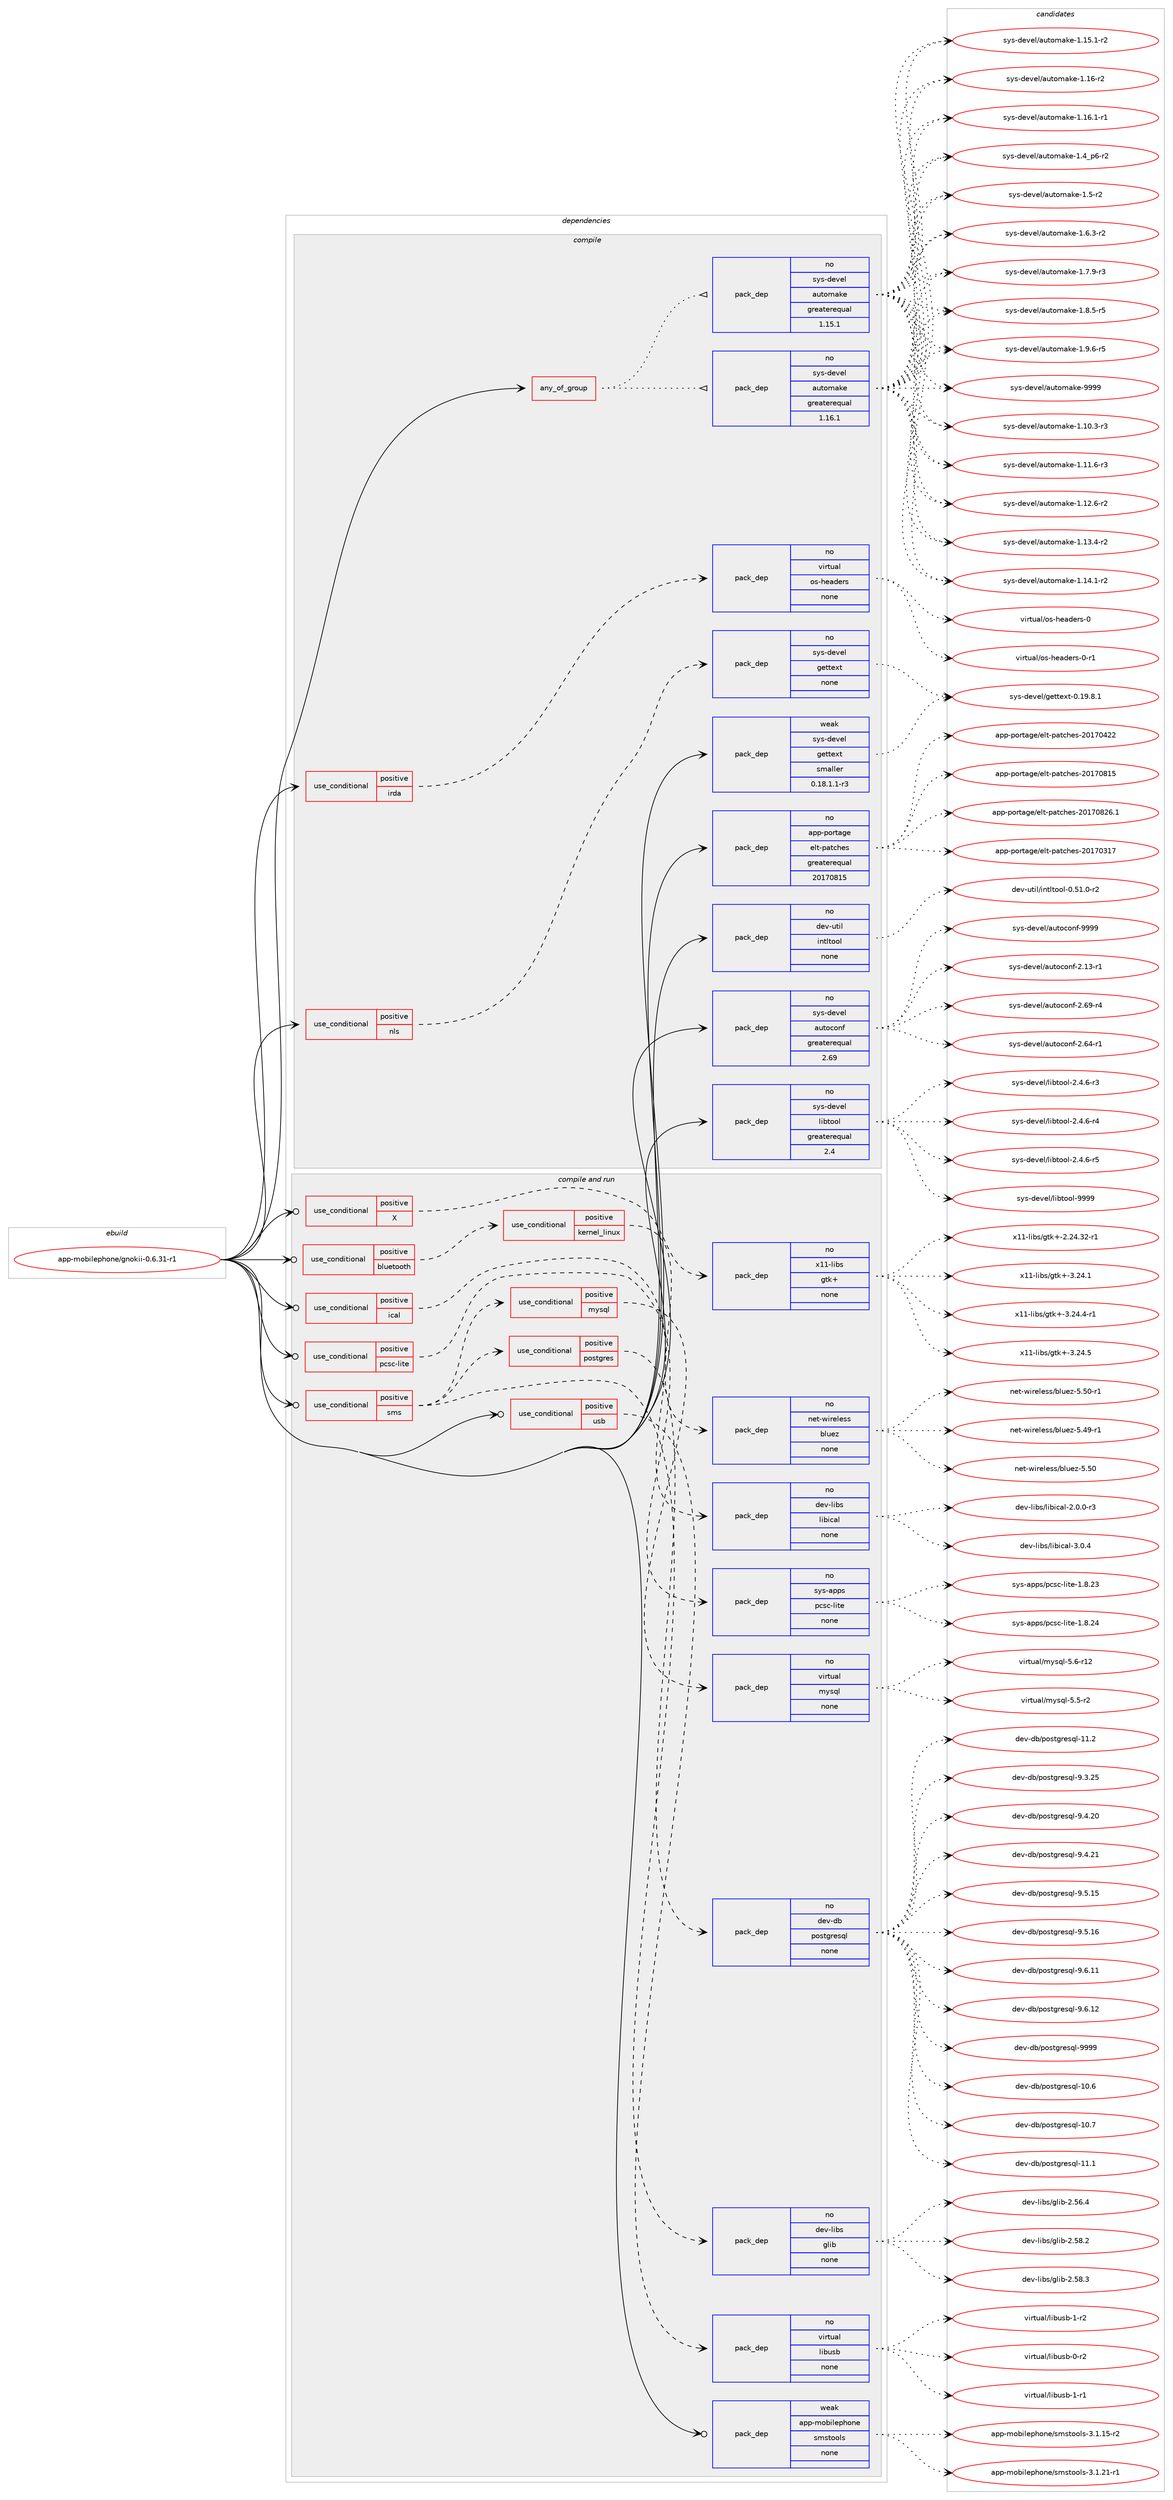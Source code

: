 digraph prolog {

# *************
# Graph options
# *************

newrank=true;
concentrate=true;
compound=true;
graph [rankdir=LR,fontname=Helvetica,fontsize=10,ranksep=1.5];#, ranksep=2.5, nodesep=0.2];
edge  [arrowhead=vee];
node  [fontname=Helvetica,fontsize=10];

# **********
# The ebuild
# **********

subgraph cluster_leftcol {
color=gray;
rank=same;
label=<<i>ebuild</i>>;
id [label="app-mobilephone/gnokii-0.6.31-r1", color=red, width=4, href="../app-mobilephone/gnokii-0.6.31-r1.svg"];
}

# ****************
# The dependencies
# ****************

subgraph cluster_midcol {
color=gray;
label=<<i>dependencies</i>>;
subgraph cluster_compile {
fillcolor="#eeeeee";
style=filled;
label=<<i>compile</i>>;
subgraph any19753 {
dependency1301915 [label=<<TABLE BORDER="0" CELLBORDER="1" CELLSPACING="0" CELLPADDING="4"><TR><TD CELLPADDING="10">any_of_group</TD></TR></TABLE>>, shape=none, color=red];subgraph pack927581 {
dependency1301916 [label=<<TABLE BORDER="0" CELLBORDER="1" CELLSPACING="0" CELLPADDING="4" WIDTH="220"><TR><TD ROWSPAN="6" CELLPADDING="30">pack_dep</TD></TR><TR><TD WIDTH="110">no</TD></TR><TR><TD>sys-devel</TD></TR><TR><TD>automake</TD></TR><TR><TD>greaterequal</TD></TR><TR><TD>1.16.1</TD></TR></TABLE>>, shape=none, color=blue];
}
dependency1301915:e -> dependency1301916:w [weight=20,style="dotted",arrowhead="oinv"];
subgraph pack927582 {
dependency1301917 [label=<<TABLE BORDER="0" CELLBORDER="1" CELLSPACING="0" CELLPADDING="4" WIDTH="220"><TR><TD ROWSPAN="6" CELLPADDING="30">pack_dep</TD></TR><TR><TD WIDTH="110">no</TD></TR><TR><TD>sys-devel</TD></TR><TR><TD>automake</TD></TR><TR><TD>greaterequal</TD></TR><TR><TD>1.15.1</TD></TR></TABLE>>, shape=none, color=blue];
}
dependency1301915:e -> dependency1301917:w [weight=20,style="dotted",arrowhead="oinv"];
}
id:e -> dependency1301915:w [weight=20,style="solid",arrowhead="vee"];
subgraph cond354039 {
dependency1301918 [label=<<TABLE BORDER="0" CELLBORDER="1" CELLSPACING="0" CELLPADDING="4"><TR><TD ROWSPAN="3" CELLPADDING="10">use_conditional</TD></TR><TR><TD>positive</TD></TR><TR><TD>irda</TD></TR></TABLE>>, shape=none, color=red];
subgraph pack927583 {
dependency1301919 [label=<<TABLE BORDER="0" CELLBORDER="1" CELLSPACING="0" CELLPADDING="4" WIDTH="220"><TR><TD ROWSPAN="6" CELLPADDING="30">pack_dep</TD></TR><TR><TD WIDTH="110">no</TD></TR><TR><TD>virtual</TD></TR><TR><TD>os-headers</TD></TR><TR><TD>none</TD></TR><TR><TD></TD></TR></TABLE>>, shape=none, color=blue];
}
dependency1301918:e -> dependency1301919:w [weight=20,style="dashed",arrowhead="vee"];
}
id:e -> dependency1301918:w [weight=20,style="solid",arrowhead="vee"];
subgraph cond354040 {
dependency1301920 [label=<<TABLE BORDER="0" CELLBORDER="1" CELLSPACING="0" CELLPADDING="4"><TR><TD ROWSPAN="3" CELLPADDING="10">use_conditional</TD></TR><TR><TD>positive</TD></TR><TR><TD>nls</TD></TR></TABLE>>, shape=none, color=red];
subgraph pack927584 {
dependency1301921 [label=<<TABLE BORDER="0" CELLBORDER="1" CELLSPACING="0" CELLPADDING="4" WIDTH="220"><TR><TD ROWSPAN="6" CELLPADDING="30">pack_dep</TD></TR><TR><TD WIDTH="110">no</TD></TR><TR><TD>sys-devel</TD></TR><TR><TD>gettext</TD></TR><TR><TD>none</TD></TR><TR><TD></TD></TR></TABLE>>, shape=none, color=blue];
}
dependency1301920:e -> dependency1301921:w [weight=20,style="dashed",arrowhead="vee"];
}
id:e -> dependency1301920:w [weight=20,style="solid",arrowhead="vee"];
subgraph pack927585 {
dependency1301922 [label=<<TABLE BORDER="0" CELLBORDER="1" CELLSPACING="0" CELLPADDING="4" WIDTH="220"><TR><TD ROWSPAN="6" CELLPADDING="30">pack_dep</TD></TR><TR><TD WIDTH="110">no</TD></TR><TR><TD>app-portage</TD></TR><TR><TD>elt-patches</TD></TR><TR><TD>greaterequal</TD></TR><TR><TD>20170815</TD></TR></TABLE>>, shape=none, color=blue];
}
id:e -> dependency1301922:w [weight=20,style="solid",arrowhead="vee"];
subgraph pack927586 {
dependency1301923 [label=<<TABLE BORDER="0" CELLBORDER="1" CELLSPACING="0" CELLPADDING="4" WIDTH="220"><TR><TD ROWSPAN="6" CELLPADDING="30">pack_dep</TD></TR><TR><TD WIDTH="110">no</TD></TR><TR><TD>dev-util</TD></TR><TR><TD>intltool</TD></TR><TR><TD>none</TD></TR><TR><TD></TD></TR></TABLE>>, shape=none, color=blue];
}
id:e -> dependency1301923:w [weight=20,style="solid",arrowhead="vee"];
subgraph pack927587 {
dependency1301924 [label=<<TABLE BORDER="0" CELLBORDER="1" CELLSPACING="0" CELLPADDING="4" WIDTH="220"><TR><TD ROWSPAN="6" CELLPADDING="30">pack_dep</TD></TR><TR><TD WIDTH="110">no</TD></TR><TR><TD>sys-devel</TD></TR><TR><TD>autoconf</TD></TR><TR><TD>greaterequal</TD></TR><TR><TD>2.69</TD></TR></TABLE>>, shape=none, color=blue];
}
id:e -> dependency1301924:w [weight=20,style="solid",arrowhead="vee"];
subgraph pack927588 {
dependency1301925 [label=<<TABLE BORDER="0" CELLBORDER="1" CELLSPACING="0" CELLPADDING="4" WIDTH="220"><TR><TD ROWSPAN="6" CELLPADDING="30">pack_dep</TD></TR><TR><TD WIDTH="110">no</TD></TR><TR><TD>sys-devel</TD></TR><TR><TD>libtool</TD></TR><TR><TD>greaterequal</TD></TR><TR><TD>2.4</TD></TR></TABLE>>, shape=none, color=blue];
}
id:e -> dependency1301925:w [weight=20,style="solid",arrowhead="vee"];
subgraph pack927589 {
dependency1301926 [label=<<TABLE BORDER="0" CELLBORDER="1" CELLSPACING="0" CELLPADDING="4" WIDTH="220"><TR><TD ROWSPAN="6" CELLPADDING="30">pack_dep</TD></TR><TR><TD WIDTH="110">weak</TD></TR><TR><TD>sys-devel</TD></TR><TR><TD>gettext</TD></TR><TR><TD>smaller</TD></TR><TR><TD>0.18.1.1-r3</TD></TR></TABLE>>, shape=none, color=blue];
}
id:e -> dependency1301926:w [weight=20,style="solid",arrowhead="vee"];
}
subgraph cluster_compileandrun {
fillcolor="#eeeeee";
style=filled;
label=<<i>compile and run</i>>;
subgraph cond354041 {
dependency1301927 [label=<<TABLE BORDER="0" CELLBORDER="1" CELLSPACING="0" CELLPADDING="4"><TR><TD ROWSPAN="3" CELLPADDING="10">use_conditional</TD></TR><TR><TD>positive</TD></TR><TR><TD>X</TD></TR></TABLE>>, shape=none, color=red];
subgraph pack927590 {
dependency1301928 [label=<<TABLE BORDER="0" CELLBORDER="1" CELLSPACING="0" CELLPADDING="4" WIDTH="220"><TR><TD ROWSPAN="6" CELLPADDING="30">pack_dep</TD></TR><TR><TD WIDTH="110">no</TD></TR><TR><TD>x11-libs</TD></TR><TR><TD>gtk+</TD></TR><TR><TD>none</TD></TR><TR><TD></TD></TR></TABLE>>, shape=none, color=blue];
}
dependency1301927:e -> dependency1301928:w [weight=20,style="dashed",arrowhead="vee"];
}
id:e -> dependency1301927:w [weight=20,style="solid",arrowhead="odotvee"];
subgraph cond354042 {
dependency1301929 [label=<<TABLE BORDER="0" CELLBORDER="1" CELLSPACING="0" CELLPADDING="4"><TR><TD ROWSPAN="3" CELLPADDING="10">use_conditional</TD></TR><TR><TD>positive</TD></TR><TR><TD>bluetooth</TD></TR></TABLE>>, shape=none, color=red];
subgraph cond354043 {
dependency1301930 [label=<<TABLE BORDER="0" CELLBORDER="1" CELLSPACING="0" CELLPADDING="4"><TR><TD ROWSPAN="3" CELLPADDING="10">use_conditional</TD></TR><TR><TD>positive</TD></TR><TR><TD>kernel_linux</TD></TR></TABLE>>, shape=none, color=red];
subgraph pack927591 {
dependency1301931 [label=<<TABLE BORDER="0" CELLBORDER="1" CELLSPACING="0" CELLPADDING="4" WIDTH="220"><TR><TD ROWSPAN="6" CELLPADDING="30">pack_dep</TD></TR><TR><TD WIDTH="110">no</TD></TR><TR><TD>net-wireless</TD></TR><TR><TD>bluez</TD></TR><TR><TD>none</TD></TR><TR><TD></TD></TR></TABLE>>, shape=none, color=blue];
}
dependency1301930:e -> dependency1301931:w [weight=20,style="dashed",arrowhead="vee"];
}
dependency1301929:e -> dependency1301930:w [weight=20,style="dashed",arrowhead="vee"];
}
id:e -> dependency1301929:w [weight=20,style="solid",arrowhead="odotvee"];
subgraph cond354044 {
dependency1301932 [label=<<TABLE BORDER="0" CELLBORDER="1" CELLSPACING="0" CELLPADDING="4"><TR><TD ROWSPAN="3" CELLPADDING="10">use_conditional</TD></TR><TR><TD>positive</TD></TR><TR><TD>ical</TD></TR></TABLE>>, shape=none, color=red];
subgraph pack927592 {
dependency1301933 [label=<<TABLE BORDER="0" CELLBORDER="1" CELLSPACING="0" CELLPADDING="4" WIDTH="220"><TR><TD ROWSPAN="6" CELLPADDING="30">pack_dep</TD></TR><TR><TD WIDTH="110">no</TD></TR><TR><TD>dev-libs</TD></TR><TR><TD>libical</TD></TR><TR><TD>none</TD></TR><TR><TD></TD></TR></TABLE>>, shape=none, color=blue];
}
dependency1301932:e -> dependency1301933:w [weight=20,style="dashed",arrowhead="vee"];
}
id:e -> dependency1301932:w [weight=20,style="solid",arrowhead="odotvee"];
subgraph cond354045 {
dependency1301934 [label=<<TABLE BORDER="0" CELLBORDER="1" CELLSPACING="0" CELLPADDING="4"><TR><TD ROWSPAN="3" CELLPADDING="10">use_conditional</TD></TR><TR><TD>positive</TD></TR><TR><TD>pcsc-lite</TD></TR></TABLE>>, shape=none, color=red];
subgraph pack927593 {
dependency1301935 [label=<<TABLE BORDER="0" CELLBORDER="1" CELLSPACING="0" CELLPADDING="4" WIDTH="220"><TR><TD ROWSPAN="6" CELLPADDING="30">pack_dep</TD></TR><TR><TD WIDTH="110">no</TD></TR><TR><TD>sys-apps</TD></TR><TR><TD>pcsc-lite</TD></TR><TR><TD>none</TD></TR><TR><TD></TD></TR></TABLE>>, shape=none, color=blue];
}
dependency1301934:e -> dependency1301935:w [weight=20,style="dashed",arrowhead="vee"];
}
id:e -> dependency1301934:w [weight=20,style="solid",arrowhead="odotvee"];
subgraph cond354046 {
dependency1301936 [label=<<TABLE BORDER="0" CELLBORDER="1" CELLSPACING="0" CELLPADDING="4"><TR><TD ROWSPAN="3" CELLPADDING="10">use_conditional</TD></TR><TR><TD>positive</TD></TR><TR><TD>sms</TD></TR></TABLE>>, shape=none, color=red];
subgraph pack927594 {
dependency1301937 [label=<<TABLE BORDER="0" CELLBORDER="1" CELLSPACING="0" CELLPADDING="4" WIDTH="220"><TR><TD ROWSPAN="6" CELLPADDING="30">pack_dep</TD></TR><TR><TD WIDTH="110">no</TD></TR><TR><TD>dev-libs</TD></TR><TR><TD>glib</TD></TR><TR><TD>none</TD></TR><TR><TD></TD></TR></TABLE>>, shape=none, color=blue];
}
dependency1301936:e -> dependency1301937:w [weight=20,style="dashed",arrowhead="vee"];
subgraph cond354047 {
dependency1301938 [label=<<TABLE BORDER="0" CELLBORDER="1" CELLSPACING="0" CELLPADDING="4"><TR><TD ROWSPAN="3" CELLPADDING="10">use_conditional</TD></TR><TR><TD>positive</TD></TR><TR><TD>postgres</TD></TR></TABLE>>, shape=none, color=red];
subgraph pack927595 {
dependency1301939 [label=<<TABLE BORDER="0" CELLBORDER="1" CELLSPACING="0" CELLPADDING="4" WIDTH="220"><TR><TD ROWSPAN="6" CELLPADDING="30">pack_dep</TD></TR><TR><TD WIDTH="110">no</TD></TR><TR><TD>dev-db</TD></TR><TR><TD>postgresql</TD></TR><TR><TD>none</TD></TR><TR><TD></TD></TR></TABLE>>, shape=none, color=blue];
}
dependency1301938:e -> dependency1301939:w [weight=20,style="dashed",arrowhead="vee"];
}
dependency1301936:e -> dependency1301938:w [weight=20,style="dashed",arrowhead="vee"];
subgraph cond354048 {
dependency1301940 [label=<<TABLE BORDER="0" CELLBORDER="1" CELLSPACING="0" CELLPADDING="4"><TR><TD ROWSPAN="3" CELLPADDING="10">use_conditional</TD></TR><TR><TD>positive</TD></TR><TR><TD>mysql</TD></TR></TABLE>>, shape=none, color=red];
subgraph pack927596 {
dependency1301941 [label=<<TABLE BORDER="0" CELLBORDER="1" CELLSPACING="0" CELLPADDING="4" WIDTH="220"><TR><TD ROWSPAN="6" CELLPADDING="30">pack_dep</TD></TR><TR><TD WIDTH="110">no</TD></TR><TR><TD>virtual</TD></TR><TR><TD>mysql</TD></TR><TR><TD>none</TD></TR><TR><TD></TD></TR></TABLE>>, shape=none, color=blue];
}
dependency1301940:e -> dependency1301941:w [weight=20,style="dashed",arrowhead="vee"];
}
dependency1301936:e -> dependency1301940:w [weight=20,style="dashed",arrowhead="vee"];
}
id:e -> dependency1301936:w [weight=20,style="solid",arrowhead="odotvee"];
subgraph cond354049 {
dependency1301942 [label=<<TABLE BORDER="0" CELLBORDER="1" CELLSPACING="0" CELLPADDING="4"><TR><TD ROWSPAN="3" CELLPADDING="10">use_conditional</TD></TR><TR><TD>positive</TD></TR><TR><TD>usb</TD></TR></TABLE>>, shape=none, color=red];
subgraph pack927597 {
dependency1301943 [label=<<TABLE BORDER="0" CELLBORDER="1" CELLSPACING="0" CELLPADDING="4" WIDTH="220"><TR><TD ROWSPAN="6" CELLPADDING="30">pack_dep</TD></TR><TR><TD WIDTH="110">no</TD></TR><TR><TD>virtual</TD></TR><TR><TD>libusb</TD></TR><TR><TD>none</TD></TR><TR><TD></TD></TR></TABLE>>, shape=none, color=blue];
}
dependency1301942:e -> dependency1301943:w [weight=20,style="dashed",arrowhead="vee"];
}
id:e -> dependency1301942:w [weight=20,style="solid",arrowhead="odotvee"];
subgraph pack927598 {
dependency1301944 [label=<<TABLE BORDER="0" CELLBORDER="1" CELLSPACING="0" CELLPADDING="4" WIDTH="220"><TR><TD ROWSPAN="6" CELLPADDING="30">pack_dep</TD></TR><TR><TD WIDTH="110">weak</TD></TR><TR><TD>app-mobilephone</TD></TR><TR><TD>smstools</TD></TR><TR><TD>none</TD></TR><TR><TD></TD></TR></TABLE>>, shape=none, color=blue];
}
id:e -> dependency1301944:w [weight=20,style="solid",arrowhead="odotvee"];
}
subgraph cluster_run {
fillcolor="#eeeeee";
style=filled;
label=<<i>run</i>>;
}
}

# **************
# The candidates
# **************

subgraph cluster_choices {
rank=same;
color=gray;
label=<<i>candidates</i>>;

subgraph choice927581 {
color=black;
nodesep=1;
choice11512111545100101118101108479711711611110997107101454946494846514511451 [label="sys-devel/automake-1.10.3-r3", color=red, width=4,href="../sys-devel/automake-1.10.3-r3.svg"];
choice11512111545100101118101108479711711611110997107101454946494946544511451 [label="sys-devel/automake-1.11.6-r3", color=red, width=4,href="../sys-devel/automake-1.11.6-r3.svg"];
choice11512111545100101118101108479711711611110997107101454946495046544511450 [label="sys-devel/automake-1.12.6-r2", color=red, width=4,href="../sys-devel/automake-1.12.6-r2.svg"];
choice11512111545100101118101108479711711611110997107101454946495146524511450 [label="sys-devel/automake-1.13.4-r2", color=red, width=4,href="../sys-devel/automake-1.13.4-r2.svg"];
choice11512111545100101118101108479711711611110997107101454946495246494511450 [label="sys-devel/automake-1.14.1-r2", color=red, width=4,href="../sys-devel/automake-1.14.1-r2.svg"];
choice11512111545100101118101108479711711611110997107101454946495346494511450 [label="sys-devel/automake-1.15.1-r2", color=red, width=4,href="../sys-devel/automake-1.15.1-r2.svg"];
choice1151211154510010111810110847971171161111099710710145494649544511450 [label="sys-devel/automake-1.16-r2", color=red, width=4,href="../sys-devel/automake-1.16-r2.svg"];
choice11512111545100101118101108479711711611110997107101454946495446494511449 [label="sys-devel/automake-1.16.1-r1", color=red, width=4,href="../sys-devel/automake-1.16.1-r1.svg"];
choice115121115451001011181011084797117116111109971071014549465295112544511450 [label="sys-devel/automake-1.4_p6-r2", color=red, width=4,href="../sys-devel/automake-1.4_p6-r2.svg"];
choice11512111545100101118101108479711711611110997107101454946534511450 [label="sys-devel/automake-1.5-r2", color=red, width=4,href="../sys-devel/automake-1.5-r2.svg"];
choice115121115451001011181011084797117116111109971071014549465446514511450 [label="sys-devel/automake-1.6.3-r2", color=red, width=4,href="../sys-devel/automake-1.6.3-r2.svg"];
choice115121115451001011181011084797117116111109971071014549465546574511451 [label="sys-devel/automake-1.7.9-r3", color=red, width=4,href="../sys-devel/automake-1.7.9-r3.svg"];
choice115121115451001011181011084797117116111109971071014549465646534511453 [label="sys-devel/automake-1.8.5-r5", color=red, width=4,href="../sys-devel/automake-1.8.5-r5.svg"];
choice115121115451001011181011084797117116111109971071014549465746544511453 [label="sys-devel/automake-1.9.6-r5", color=red, width=4,href="../sys-devel/automake-1.9.6-r5.svg"];
choice115121115451001011181011084797117116111109971071014557575757 [label="sys-devel/automake-9999", color=red, width=4,href="../sys-devel/automake-9999.svg"];
dependency1301916:e -> choice11512111545100101118101108479711711611110997107101454946494846514511451:w [style=dotted,weight="100"];
dependency1301916:e -> choice11512111545100101118101108479711711611110997107101454946494946544511451:w [style=dotted,weight="100"];
dependency1301916:e -> choice11512111545100101118101108479711711611110997107101454946495046544511450:w [style=dotted,weight="100"];
dependency1301916:e -> choice11512111545100101118101108479711711611110997107101454946495146524511450:w [style=dotted,weight="100"];
dependency1301916:e -> choice11512111545100101118101108479711711611110997107101454946495246494511450:w [style=dotted,weight="100"];
dependency1301916:e -> choice11512111545100101118101108479711711611110997107101454946495346494511450:w [style=dotted,weight="100"];
dependency1301916:e -> choice1151211154510010111810110847971171161111099710710145494649544511450:w [style=dotted,weight="100"];
dependency1301916:e -> choice11512111545100101118101108479711711611110997107101454946495446494511449:w [style=dotted,weight="100"];
dependency1301916:e -> choice115121115451001011181011084797117116111109971071014549465295112544511450:w [style=dotted,weight="100"];
dependency1301916:e -> choice11512111545100101118101108479711711611110997107101454946534511450:w [style=dotted,weight="100"];
dependency1301916:e -> choice115121115451001011181011084797117116111109971071014549465446514511450:w [style=dotted,weight="100"];
dependency1301916:e -> choice115121115451001011181011084797117116111109971071014549465546574511451:w [style=dotted,weight="100"];
dependency1301916:e -> choice115121115451001011181011084797117116111109971071014549465646534511453:w [style=dotted,weight="100"];
dependency1301916:e -> choice115121115451001011181011084797117116111109971071014549465746544511453:w [style=dotted,weight="100"];
dependency1301916:e -> choice115121115451001011181011084797117116111109971071014557575757:w [style=dotted,weight="100"];
}
subgraph choice927582 {
color=black;
nodesep=1;
choice11512111545100101118101108479711711611110997107101454946494846514511451 [label="sys-devel/automake-1.10.3-r3", color=red, width=4,href="../sys-devel/automake-1.10.3-r3.svg"];
choice11512111545100101118101108479711711611110997107101454946494946544511451 [label="sys-devel/automake-1.11.6-r3", color=red, width=4,href="../sys-devel/automake-1.11.6-r3.svg"];
choice11512111545100101118101108479711711611110997107101454946495046544511450 [label="sys-devel/automake-1.12.6-r2", color=red, width=4,href="../sys-devel/automake-1.12.6-r2.svg"];
choice11512111545100101118101108479711711611110997107101454946495146524511450 [label="sys-devel/automake-1.13.4-r2", color=red, width=4,href="../sys-devel/automake-1.13.4-r2.svg"];
choice11512111545100101118101108479711711611110997107101454946495246494511450 [label="sys-devel/automake-1.14.1-r2", color=red, width=4,href="../sys-devel/automake-1.14.1-r2.svg"];
choice11512111545100101118101108479711711611110997107101454946495346494511450 [label="sys-devel/automake-1.15.1-r2", color=red, width=4,href="../sys-devel/automake-1.15.1-r2.svg"];
choice1151211154510010111810110847971171161111099710710145494649544511450 [label="sys-devel/automake-1.16-r2", color=red, width=4,href="../sys-devel/automake-1.16-r2.svg"];
choice11512111545100101118101108479711711611110997107101454946495446494511449 [label="sys-devel/automake-1.16.1-r1", color=red, width=4,href="../sys-devel/automake-1.16.1-r1.svg"];
choice115121115451001011181011084797117116111109971071014549465295112544511450 [label="sys-devel/automake-1.4_p6-r2", color=red, width=4,href="../sys-devel/automake-1.4_p6-r2.svg"];
choice11512111545100101118101108479711711611110997107101454946534511450 [label="sys-devel/automake-1.5-r2", color=red, width=4,href="../sys-devel/automake-1.5-r2.svg"];
choice115121115451001011181011084797117116111109971071014549465446514511450 [label="sys-devel/automake-1.6.3-r2", color=red, width=4,href="../sys-devel/automake-1.6.3-r2.svg"];
choice115121115451001011181011084797117116111109971071014549465546574511451 [label="sys-devel/automake-1.7.9-r3", color=red, width=4,href="../sys-devel/automake-1.7.9-r3.svg"];
choice115121115451001011181011084797117116111109971071014549465646534511453 [label="sys-devel/automake-1.8.5-r5", color=red, width=4,href="../sys-devel/automake-1.8.5-r5.svg"];
choice115121115451001011181011084797117116111109971071014549465746544511453 [label="sys-devel/automake-1.9.6-r5", color=red, width=4,href="../sys-devel/automake-1.9.6-r5.svg"];
choice115121115451001011181011084797117116111109971071014557575757 [label="sys-devel/automake-9999", color=red, width=4,href="../sys-devel/automake-9999.svg"];
dependency1301917:e -> choice11512111545100101118101108479711711611110997107101454946494846514511451:w [style=dotted,weight="100"];
dependency1301917:e -> choice11512111545100101118101108479711711611110997107101454946494946544511451:w [style=dotted,weight="100"];
dependency1301917:e -> choice11512111545100101118101108479711711611110997107101454946495046544511450:w [style=dotted,weight="100"];
dependency1301917:e -> choice11512111545100101118101108479711711611110997107101454946495146524511450:w [style=dotted,weight="100"];
dependency1301917:e -> choice11512111545100101118101108479711711611110997107101454946495246494511450:w [style=dotted,weight="100"];
dependency1301917:e -> choice11512111545100101118101108479711711611110997107101454946495346494511450:w [style=dotted,weight="100"];
dependency1301917:e -> choice1151211154510010111810110847971171161111099710710145494649544511450:w [style=dotted,weight="100"];
dependency1301917:e -> choice11512111545100101118101108479711711611110997107101454946495446494511449:w [style=dotted,weight="100"];
dependency1301917:e -> choice115121115451001011181011084797117116111109971071014549465295112544511450:w [style=dotted,weight="100"];
dependency1301917:e -> choice11512111545100101118101108479711711611110997107101454946534511450:w [style=dotted,weight="100"];
dependency1301917:e -> choice115121115451001011181011084797117116111109971071014549465446514511450:w [style=dotted,weight="100"];
dependency1301917:e -> choice115121115451001011181011084797117116111109971071014549465546574511451:w [style=dotted,weight="100"];
dependency1301917:e -> choice115121115451001011181011084797117116111109971071014549465646534511453:w [style=dotted,weight="100"];
dependency1301917:e -> choice115121115451001011181011084797117116111109971071014549465746544511453:w [style=dotted,weight="100"];
dependency1301917:e -> choice115121115451001011181011084797117116111109971071014557575757:w [style=dotted,weight="100"];
}
subgraph choice927583 {
color=black;
nodesep=1;
choice118105114116117971084711111545104101971001011141154548 [label="virtual/os-headers-0", color=red, width=4,href="../virtual/os-headers-0.svg"];
choice1181051141161179710847111115451041019710010111411545484511449 [label="virtual/os-headers-0-r1", color=red, width=4,href="../virtual/os-headers-0-r1.svg"];
dependency1301919:e -> choice118105114116117971084711111545104101971001011141154548:w [style=dotted,weight="100"];
dependency1301919:e -> choice1181051141161179710847111115451041019710010111411545484511449:w [style=dotted,weight="100"];
}
subgraph choice927584 {
color=black;
nodesep=1;
choice1151211154510010111810110847103101116116101120116454846495746564649 [label="sys-devel/gettext-0.19.8.1", color=red, width=4,href="../sys-devel/gettext-0.19.8.1.svg"];
dependency1301921:e -> choice1151211154510010111810110847103101116116101120116454846495746564649:w [style=dotted,weight="100"];
}
subgraph choice927585 {
color=black;
nodesep=1;
choice97112112451121111141169710310147101108116451129711699104101115455048495548514955 [label="app-portage/elt-patches-20170317", color=red, width=4,href="../app-portage/elt-patches-20170317.svg"];
choice97112112451121111141169710310147101108116451129711699104101115455048495548525050 [label="app-portage/elt-patches-20170422", color=red, width=4,href="../app-portage/elt-patches-20170422.svg"];
choice97112112451121111141169710310147101108116451129711699104101115455048495548564953 [label="app-portage/elt-patches-20170815", color=red, width=4,href="../app-portage/elt-patches-20170815.svg"];
choice971121124511211111411697103101471011081164511297116991041011154550484955485650544649 [label="app-portage/elt-patches-20170826.1", color=red, width=4,href="../app-portage/elt-patches-20170826.1.svg"];
dependency1301922:e -> choice97112112451121111141169710310147101108116451129711699104101115455048495548514955:w [style=dotted,weight="100"];
dependency1301922:e -> choice97112112451121111141169710310147101108116451129711699104101115455048495548525050:w [style=dotted,weight="100"];
dependency1301922:e -> choice97112112451121111141169710310147101108116451129711699104101115455048495548564953:w [style=dotted,weight="100"];
dependency1301922:e -> choice971121124511211111411697103101471011081164511297116991041011154550484955485650544649:w [style=dotted,weight="100"];
}
subgraph choice927586 {
color=black;
nodesep=1;
choice1001011184511711610510847105110116108116111111108454846534946484511450 [label="dev-util/intltool-0.51.0-r2", color=red, width=4,href="../dev-util/intltool-0.51.0-r2.svg"];
dependency1301923:e -> choice1001011184511711610510847105110116108116111111108454846534946484511450:w [style=dotted,weight="100"];
}
subgraph choice927587 {
color=black;
nodesep=1;
choice1151211154510010111810110847971171161119911111010245504649514511449 [label="sys-devel/autoconf-2.13-r1", color=red, width=4,href="../sys-devel/autoconf-2.13-r1.svg"];
choice1151211154510010111810110847971171161119911111010245504654524511449 [label="sys-devel/autoconf-2.64-r1", color=red, width=4,href="../sys-devel/autoconf-2.64-r1.svg"];
choice1151211154510010111810110847971171161119911111010245504654574511452 [label="sys-devel/autoconf-2.69-r4", color=red, width=4,href="../sys-devel/autoconf-2.69-r4.svg"];
choice115121115451001011181011084797117116111991111101024557575757 [label="sys-devel/autoconf-9999", color=red, width=4,href="../sys-devel/autoconf-9999.svg"];
dependency1301924:e -> choice1151211154510010111810110847971171161119911111010245504649514511449:w [style=dotted,weight="100"];
dependency1301924:e -> choice1151211154510010111810110847971171161119911111010245504654524511449:w [style=dotted,weight="100"];
dependency1301924:e -> choice1151211154510010111810110847971171161119911111010245504654574511452:w [style=dotted,weight="100"];
dependency1301924:e -> choice115121115451001011181011084797117116111991111101024557575757:w [style=dotted,weight="100"];
}
subgraph choice927588 {
color=black;
nodesep=1;
choice1151211154510010111810110847108105981161111111084550465246544511451 [label="sys-devel/libtool-2.4.6-r3", color=red, width=4,href="../sys-devel/libtool-2.4.6-r3.svg"];
choice1151211154510010111810110847108105981161111111084550465246544511452 [label="sys-devel/libtool-2.4.6-r4", color=red, width=4,href="../sys-devel/libtool-2.4.6-r4.svg"];
choice1151211154510010111810110847108105981161111111084550465246544511453 [label="sys-devel/libtool-2.4.6-r5", color=red, width=4,href="../sys-devel/libtool-2.4.6-r5.svg"];
choice1151211154510010111810110847108105981161111111084557575757 [label="sys-devel/libtool-9999", color=red, width=4,href="../sys-devel/libtool-9999.svg"];
dependency1301925:e -> choice1151211154510010111810110847108105981161111111084550465246544511451:w [style=dotted,weight="100"];
dependency1301925:e -> choice1151211154510010111810110847108105981161111111084550465246544511452:w [style=dotted,weight="100"];
dependency1301925:e -> choice1151211154510010111810110847108105981161111111084550465246544511453:w [style=dotted,weight="100"];
dependency1301925:e -> choice1151211154510010111810110847108105981161111111084557575757:w [style=dotted,weight="100"];
}
subgraph choice927589 {
color=black;
nodesep=1;
choice1151211154510010111810110847103101116116101120116454846495746564649 [label="sys-devel/gettext-0.19.8.1", color=red, width=4,href="../sys-devel/gettext-0.19.8.1.svg"];
dependency1301926:e -> choice1151211154510010111810110847103101116116101120116454846495746564649:w [style=dotted,weight="100"];
}
subgraph choice927590 {
color=black;
nodesep=1;
choice12049494510810598115471031161074345504650524651504511449 [label="x11-libs/gtk+-2.24.32-r1", color=red, width=4,href="../x11-libs/gtk+-2.24.32-r1.svg"];
choice12049494510810598115471031161074345514650524649 [label="x11-libs/gtk+-3.24.1", color=red, width=4,href="../x11-libs/gtk+-3.24.1.svg"];
choice120494945108105981154710311610743455146505246524511449 [label="x11-libs/gtk+-3.24.4-r1", color=red, width=4,href="../x11-libs/gtk+-3.24.4-r1.svg"];
choice12049494510810598115471031161074345514650524653 [label="x11-libs/gtk+-3.24.5", color=red, width=4,href="../x11-libs/gtk+-3.24.5.svg"];
dependency1301928:e -> choice12049494510810598115471031161074345504650524651504511449:w [style=dotted,weight="100"];
dependency1301928:e -> choice12049494510810598115471031161074345514650524649:w [style=dotted,weight="100"];
dependency1301928:e -> choice120494945108105981154710311610743455146505246524511449:w [style=dotted,weight="100"];
dependency1301928:e -> choice12049494510810598115471031161074345514650524653:w [style=dotted,weight="100"];
}
subgraph choice927591 {
color=black;
nodesep=1;
choice11010111645119105114101108101115115479810811710112245534652574511449 [label="net-wireless/bluez-5.49-r1", color=red, width=4,href="../net-wireless/bluez-5.49-r1.svg"];
choice1101011164511910511410110810111511547981081171011224553465348 [label="net-wireless/bluez-5.50", color=red, width=4,href="../net-wireless/bluez-5.50.svg"];
choice11010111645119105114101108101115115479810811710112245534653484511449 [label="net-wireless/bluez-5.50-r1", color=red, width=4,href="../net-wireless/bluez-5.50-r1.svg"];
dependency1301931:e -> choice11010111645119105114101108101115115479810811710112245534652574511449:w [style=dotted,weight="100"];
dependency1301931:e -> choice1101011164511910511410110810111511547981081171011224553465348:w [style=dotted,weight="100"];
dependency1301931:e -> choice11010111645119105114101108101115115479810811710112245534653484511449:w [style=dotted,weight="100"];
}
subgraph choice927592 {
color=black;
nodesep=1;
choice1001011184510810598115471081059810599971084550464846484511451 [label="dev-libs/libical-2.0.0-r3", color=red, width=4,href="../dev-libs/libical-2.0.0-r3.svg"];
choice100101118451081059811547108105981059997108455146484652 [label="dev-libs/libical-3.0.4", color=red, width=4,href="../dev-libs/libical-3.0.4.svg"];
dependency1301933:e -> choice1001011184510810598115471081059810599971084550464846484511451:w [style=dotted,weight="100"];
dependency1301933:e -> choice100101118451081059811547108105981059997108455146484652:w [style=dotted,weight="100"];
}
subgraph choice927593 {
color=black;
nodesep=1;
choice11512111545971121121154711299115994510810511610145494656465051 [label="sys-apps/pcsc-lite-1.8.23", color=red, width=4,href="../sys-apps/pcsc-lite-1.8.23.svg"];
choice11512111545971121121154711299115994510810511610145494656465052 [label="sys-apps/pcsc-lite-1.8.24", color=red, width=4,href="../sys-apps/pcsc-lite-1.8.24.svg"];
dependency1301935:e -> choice11512111545971121121154711299115994510810511610145494656465051:w [style=dotted,weight="100"];
dependency1301935:e -> choice11512111545971121121154711299115994510810511610145494656465052:w [style=dotted,weight="100"];
}
subgraph choice927594 {
color=black;
nodesep=1;
choice1001011184510810598115471031081059845504653544652 [label="dev-libs/glib-2.56.4", color=red, width=4,href="../dev-libs/glib-2.56.4.svg"];
choice1001011184510810598115471031081059845504653564650 [label="dev-libs/glib-2.58.2", color=red, width=4,href="../dev-libs/glib-2.58.2.svg"];
choice1001011184510810598115471031081059845504653564651 [label="dev-libs/glib-2.58.3", color=red, width=4,href="../dev-libs/glib-2.58.3.svg"];
dependency1301937:e -> choice1001011184510810598115471031081059845504653544652:w [style=dotted,weight="100"];
dependency1301937:e -> choice1001011184510810598115471031081059845504653564650:w [style=dotted,weight="100"];
dependency1301937:e -> choice1001011184510810598115471031081059845504653564651:w [style=dotted,weight="100"];
}
subgraph choice927595 {
color=black;
nodesep=1;
choice1001011184510098471121111151161031141011151131084549484654 [label="dev-db/postgresql-10.6", color=red, width=4,href="../dev-db/postgresql-10.6.svg"];
choice1001011184510098471121111151161031141011151131084549484655 [label="dev-db/postgresql-10.7", color=red, width=4,href="../dev-db/postgresql-10.7.svg"];
choice1001011184510098471121111151161031141011151131084549494649 [label="dev-db/postgresql-11.1", color=red, width=4,href="../dev-db/postgresql-11.1.svg"];
choice1001011184510098471121111151161031141011151131084549494650 [label="dev-db/postgresql-11.2", color=red, width=4,href="../dev-db/postgresql-11.2.svg"];
choice10010111845100984711211111511610311410111511310845574651465053 [label="dev-db/postgresql-9.3.25", color=red, width=4,href="../dev-db/postgresql-9.3.25.svg"];
choice10010111845100984711211111511610311410111511310845574652465048 [label="dev-db/postgresql-9.4.20", color=red, width=4,href="../dev-db/postgresql-9.4.20.svg"];
choice10010111845100984711211111511610311410111511310845574652465049 [label="dev-db/postgresql-9.4.21", color=red, width=4,href="../dev-db/postgresql-9.4.21.svg"];
choice10010111845100984711211111511610311410111511310845574653464953 [label="dev-db/postgresql-9.5.15", color=red, width=4,href="../dev-db/postgresql-9.5.15.svg"];
choice10010111845100984711211111511610311410111511310845574653464954 [label="dev-db/postgresql-9.5.16", color=red, width=4,href="../dev-db/postgresql-9.5.16.svg"];
choice10010111845100984711211111511610311410111511310845574654464949 [label="dev-db/postgresql-9.6.11", color=red, width=4,href="../dev-db/postgresql-9.6.11.svg"];
choice10010111845100984711211111511610311410111511310845574654464950 [label="dev-db/postgresql-9.6.12", color=red, width=4,href="../dev-db/postgresql-9.6.12.svg"];
choice1001011184510098471121111151161031141011151131084557575757 [label="dev-db/postgresql-9999", color=red, width=4,href="../dev-db/postgresql-9999.svg"];
dependency1301939:e -> choice1001011184510098471121111151161031141011151131084549484654:w [style=dotted,weight="100"];
dependency1301939:e -> choice1001011184510098471121111151161031141011151131084549484655:w [style=dotted,weight="100"];
dependency1301939:e -> choice1001011184510098471121111151161031141011151131084549494649:w [style=dotted,weight="100"];
dependency1301939:e -> choice1001011184510098471121111151161031141011151131084549494650:w [style=dotted,weight="100"];
dependency1301939:e -> choice10010111845100984711211111511610311410111511310845574651465053:w [style=dotted,weight="100"];
dependency1301939:e -> choice10010111845100984711211111511610311410111511310845574652465048:w [style=dotted,weight="100"];
dependency1301939:e -> choice10010111845100984711211111511610311410111511310845574652465049:w [style=dotted,weight="100"];
dependency1301939:e -> choice10010111845100984711211111511610311410111511310845574653464953:w [style=dotted,weight="100"];
dependency1301939:e -> choice10010111845100984711211111511610311410111511310845574653464954:w [style=dotted,weight="100"];
dependency1301939:e -> choice10010111845100984711211111511610311410111511310845574654464949:w [style=dotted,weight="100"];
dependency1301939:e -> choice10010111845100984711211111511610311410111511310845574654464950:w [style=dotted,weight="100"];
dependency1301939:e -> choice1001011184510098471121111151161031141011151131084557575757:w [style=dotted,weight="100"];
}
subgraph choice927596 {
color=black;
nodesep=1;
choice1181051141161179710847109121115113108455346534511450 [label="virtual/mysql-5.5-r2", color=red, width=4,href="../virtual/mysql-5.5-r2.svg"];
choice118105114116117971084710912111511310845534654451144950 [label="virtual/mysql-5.6-r12", color=red, width=4,href="../virtual/mysql-5.6-r12.svg"];
dependency1301941:e -> choice1181051141161179710847109121115113108455346534511450:w [style=dotted,weight="100"];
dependency1301941:e -> choice118105114116117971084710912111511310845534654451144950:w [style=dotted,weight="100"];
}
subgraph choice927597 {
color=black;
nodesep=1;
choice1181051141161179710847108105981171159845484511450 [label="virtual/libusb-0-r2", color=red, width=4,href="../virtual/libusb-0-r2.svg"];
choice1181051141161179710847108105981171159845494511449 [label="virtual/libusb-1-r1", color=red, width=4,href="../virtual/libusb-1-r1.svg"];
choice1181051141161179710847108105981171159845494511450 [label="virtual/libusb-1-r2", color=red, width=4,href="../virtual/libusb-1-r2.svg"];
dependency1301943:e -> choice1181051141161179710847108105981171159845484511450:w [style=dotted,weight="100"];
dependency1301943:e -> choice1181051141161179710847108105981171159845494511449:w [style=dotted,weight="100"];
dependency1301943:e -> choice1181051141161179710847108105981171159845494511450:w [style=dotted,weight="100"];
}
subgraph choice927598 {
color=black;
nodesep=1;
choice97112112451091119810510810111210411111010147115109115116111111108115455146494649534511450 [label="app-mobilephone/smstools-3.1.15-r2", color=red, width=4,href="../app-mobilephone/smstools-3.1.15-r2.svg"];
choice97112112451091119810510810111210411111010147115109115116111111108115455146494650494511449 [label="app-mobilephone/smstools-3.1.21-r1", color=red, width=4,href="../app-mobilephone/smstools-3.1.21-r1.svg"];
dependency1301944:e -> choice97112112451091119810510810111210411111010147115109115116111111108115455146494649534511450:w [style=dotted,weight="100"];
dependency1301944:e -> choice97112112451091119810510810111210411111010147115109115116111111108115455146494650494511449:w [style=dotted,weight="100"];
}
}

}
